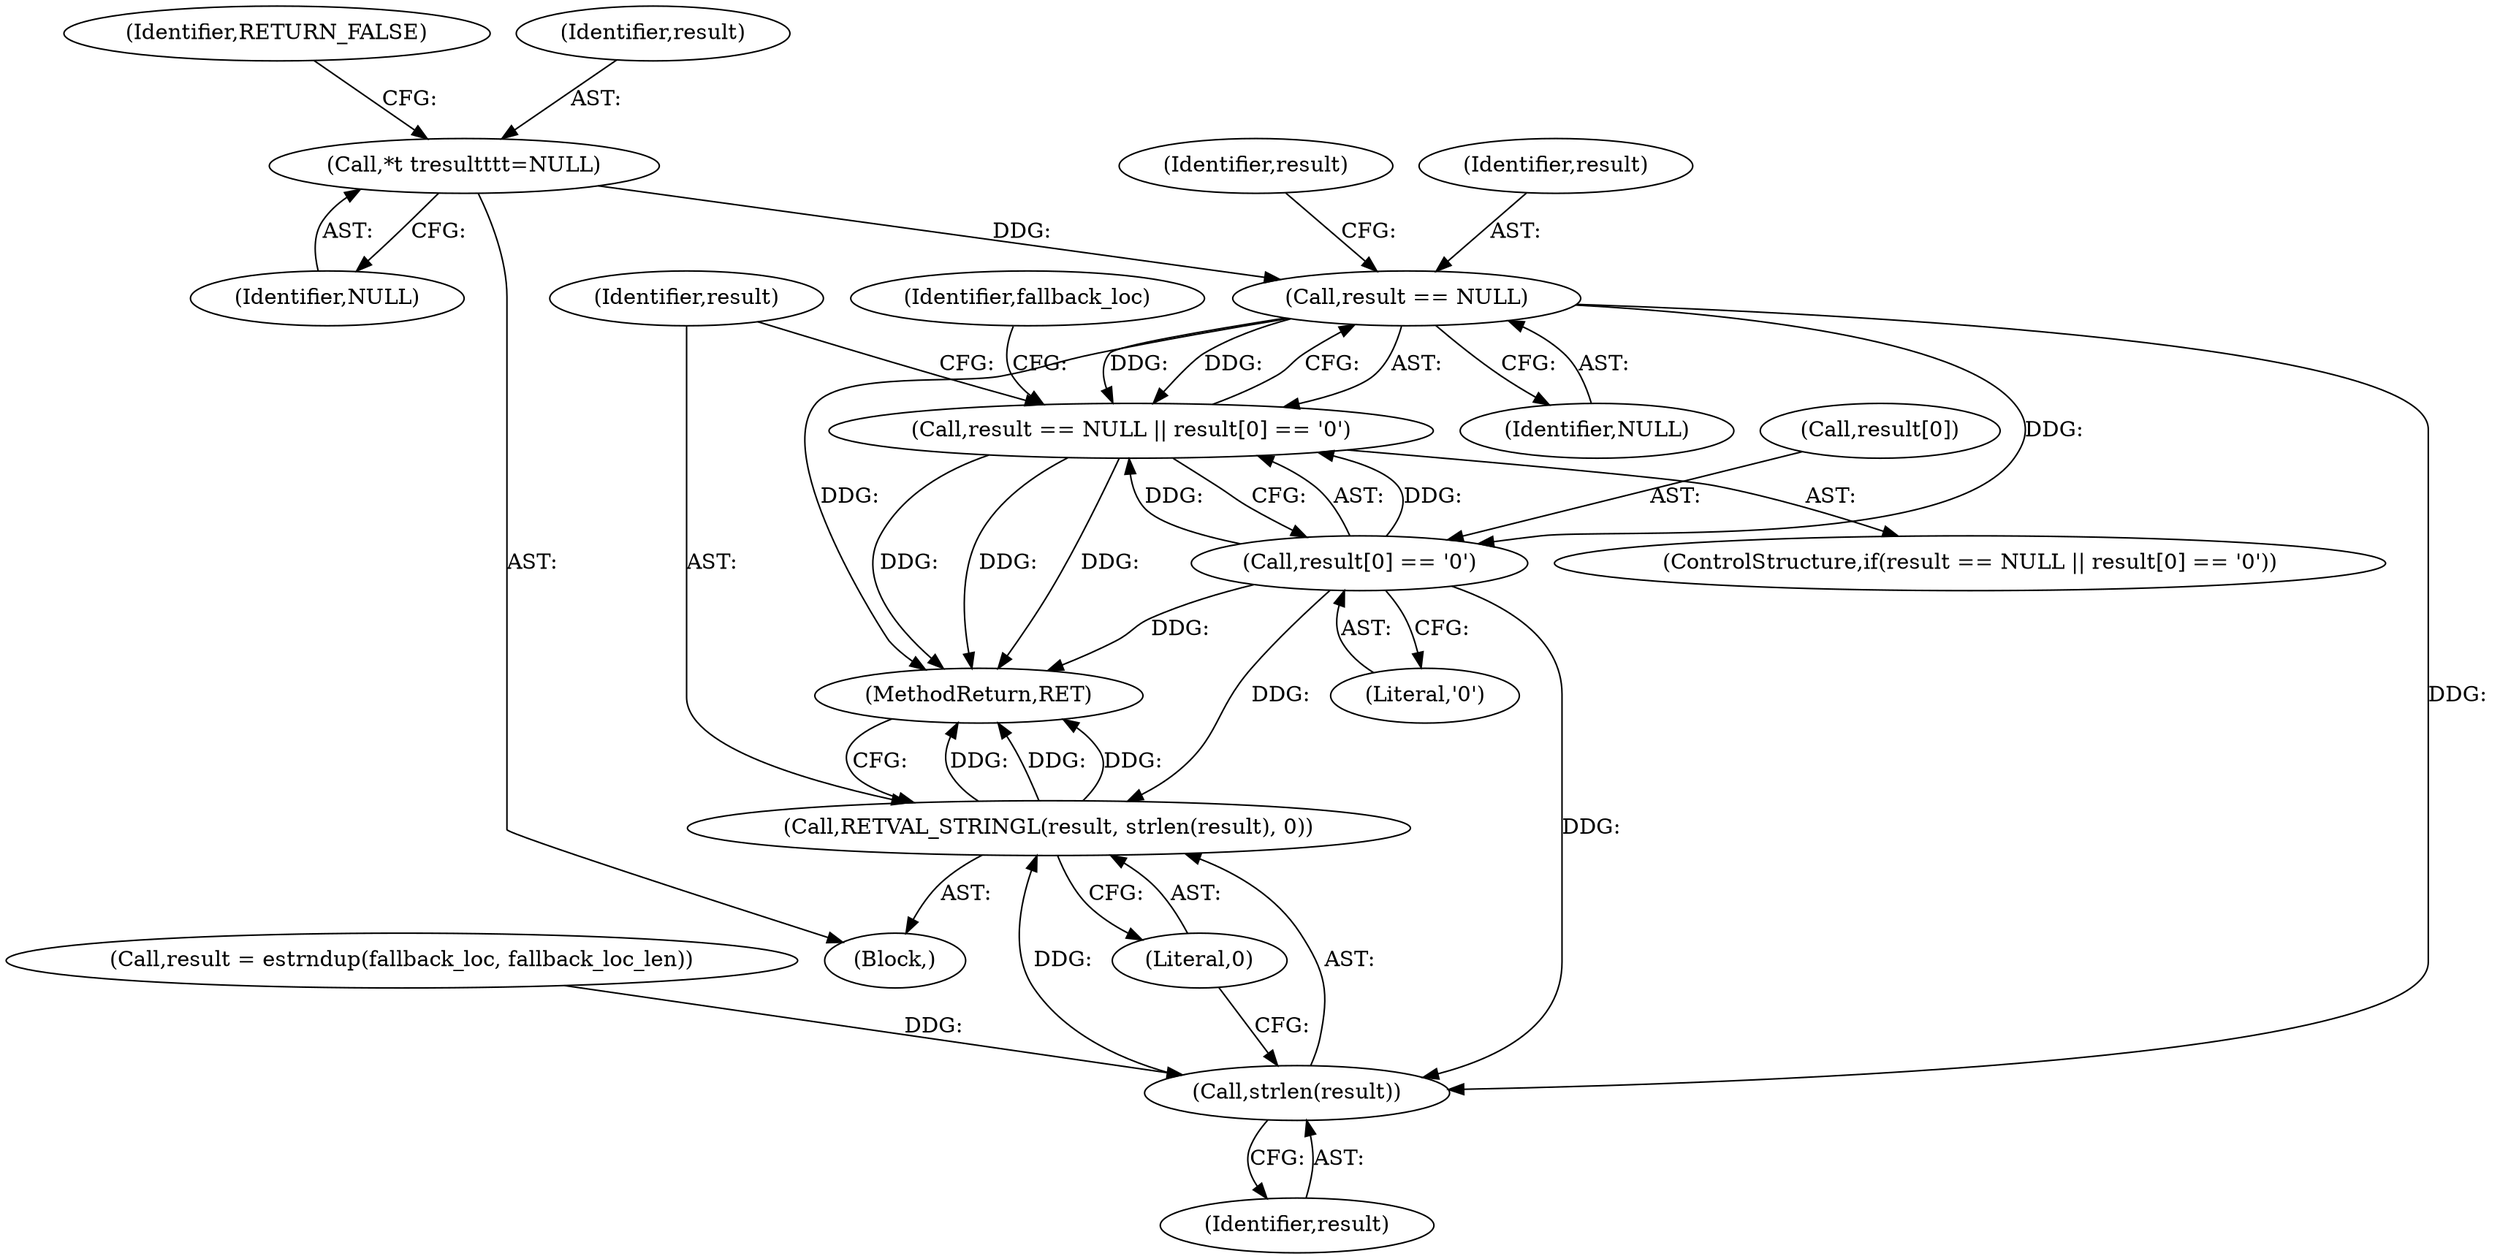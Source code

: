 digraph "0_php-src_97eff7eb57fc2320c267a949cffd622c38712484?w=1_11@pointer" {
"1000162" [label="(Call,result == NULL)"];
"1000132" [label="(Call,*\t \tresult\t\t\t=NULL)"];
"1000161" [label="(Call,result == NULL || result[0] == '\0')"];
"1000165" [label="(Call,result[0] == '\0')"];
"1000182" [label="(Call,RETVAL_STRINGL(result, strlen(result), 0))"];
"1000184" [label="(Call,strlen(result))"];
"1000182" [label="(Call,RETVAL_STRINGL(result, strlen(result), 0))"];
"1000166" [label="(Call,result[0])"];
"1000186" [label="(Literal,0)"];
"1000167" [label="(Identifier,result)"];
"1000165" [label="(Call,result[0] == '\0')"];
"1000184" [label="(Call,strlen(result))"];
"1000161" [label="(Call,result == NULL || result[0] == '\0')"];
"1000164" [label="(Identifier,NULL)"];
"1000136" [label="(Identifier,RETURN_FALSE)"];
"1000160" [label="(ControlStructure,if(result == NULL || result[0] == '\0'))"];
"1000169" [label="(Literal,'\0')"];
"1000183" [label="(Identifier,result)"];
"1000133" [label="(Identifier,result)"];
"1000187" [label="(MethodReturn,RET)"];
"1000162" [label="(Call,result == NULL)"];
"1000163" [label="(Identifier,result)"];
"1000102" [label="(Block,)"];
"1000134" [label="(Identifier,NULL)"];
"1000132" [label="(Call,*\t \tresult\t\t\t=NULL)"];
"1000174" [label="(Call,result = estrndup(fallback_loc, fallback_loc_len))"];
"1000172" [label="(Identifier,fallback_loc)"];
"1000185" [label="(Identifier,result)"];
"1000162" -> "1000161"  [label="AST: "];
"1000162" -> "1000164"  [label="CFG: "];
"1000163" -> "1000162"  [label="AST: "];
"1000164" -> "1000162"  [label="AST: "];
"1000167" -> "1000162"  [label="CFG: "];
"1000161" -> "1000162"  [label="CFG: "];
"1000162" -> "1000187"  [label="DDG: "];
"1000162" -> "1000161"  [label="DDG: "];
"1000162" -> "1000161"  [label="DDG: "];
"1000132" -> "1000162"  [label="DDG: "];
"1000162" -> "1000165"  [label="DDG: "];
"1000162" -> "1000184"  [label="DDG: "];
"1000132" -> "1000102"  [label="AST: "];
"1000132" -> "1000134"  [label="CFG: "];
"1000133" -> "1000132"  [label="AST: "];
"1000134" -> "1000132"  [label="AST: "];
"1000136" -> "1000132"  [label="CFG: "];
"1000161" -> "1000160"  [label="AST: "];
"1000161" -> "1000165"  [label="CFG: "];
"1000165" -> "1000161"  [label="AST: "];
"1000172" -> "1000161"  [label="CFG: "];
"1000183" -> "1000161"  [label="CFG: "];
"1000161" -> "1000187"  [label="DDG: "];
"1000161" -> "1000187"  [label="DDG: "];
"1000161" -> "1000187"  [label="DDG: "];
"1000165" -> "1000161"  [label="DDG: "];
"1000165" -> "1000161"  [label="DDG: "];
"1000165" -> "1000169"  [label="CFG: "];
"1000166" -> "1000165"  [label="AST: "];
"1000169" -> "1000165"  [label="AST: "];
"1000165" -> "1000187"  [label="DDG: "];
"1000165" -> "1000182"  [label="DDG: "];
"1000165" -> "1000184"  [label="DDG: "];
"1000182" -> "1000102"  [label="AST: "];
"1000182" -> "1000186"  [label="CFG: "];
"1000183" -> "1000182"  [label="AST: "];
"1000184" -> "1000182"  [label="AST: "];
"1000186" -> "1000182"  [label="AST: "];
"1000187" -> "1000182"  [label="CFG: "];
"1000182" -> "1000187"  [label="DDG: "];
"1000182" -> "1000187"  [label="DDG: "];
"1000182" -> "1000187"  [label="DDG: "];
"1000184" -> "1000182"  [label="DDG: "];
"1000184" -> "1000185"  [label="CFG: "];
"1000185" -> "1000184"  [label="AST: "];
"1000186" -> "1000184"  [label="CFG: "];
"1000174" -> "1000184"  [label="DDG: "];
}

